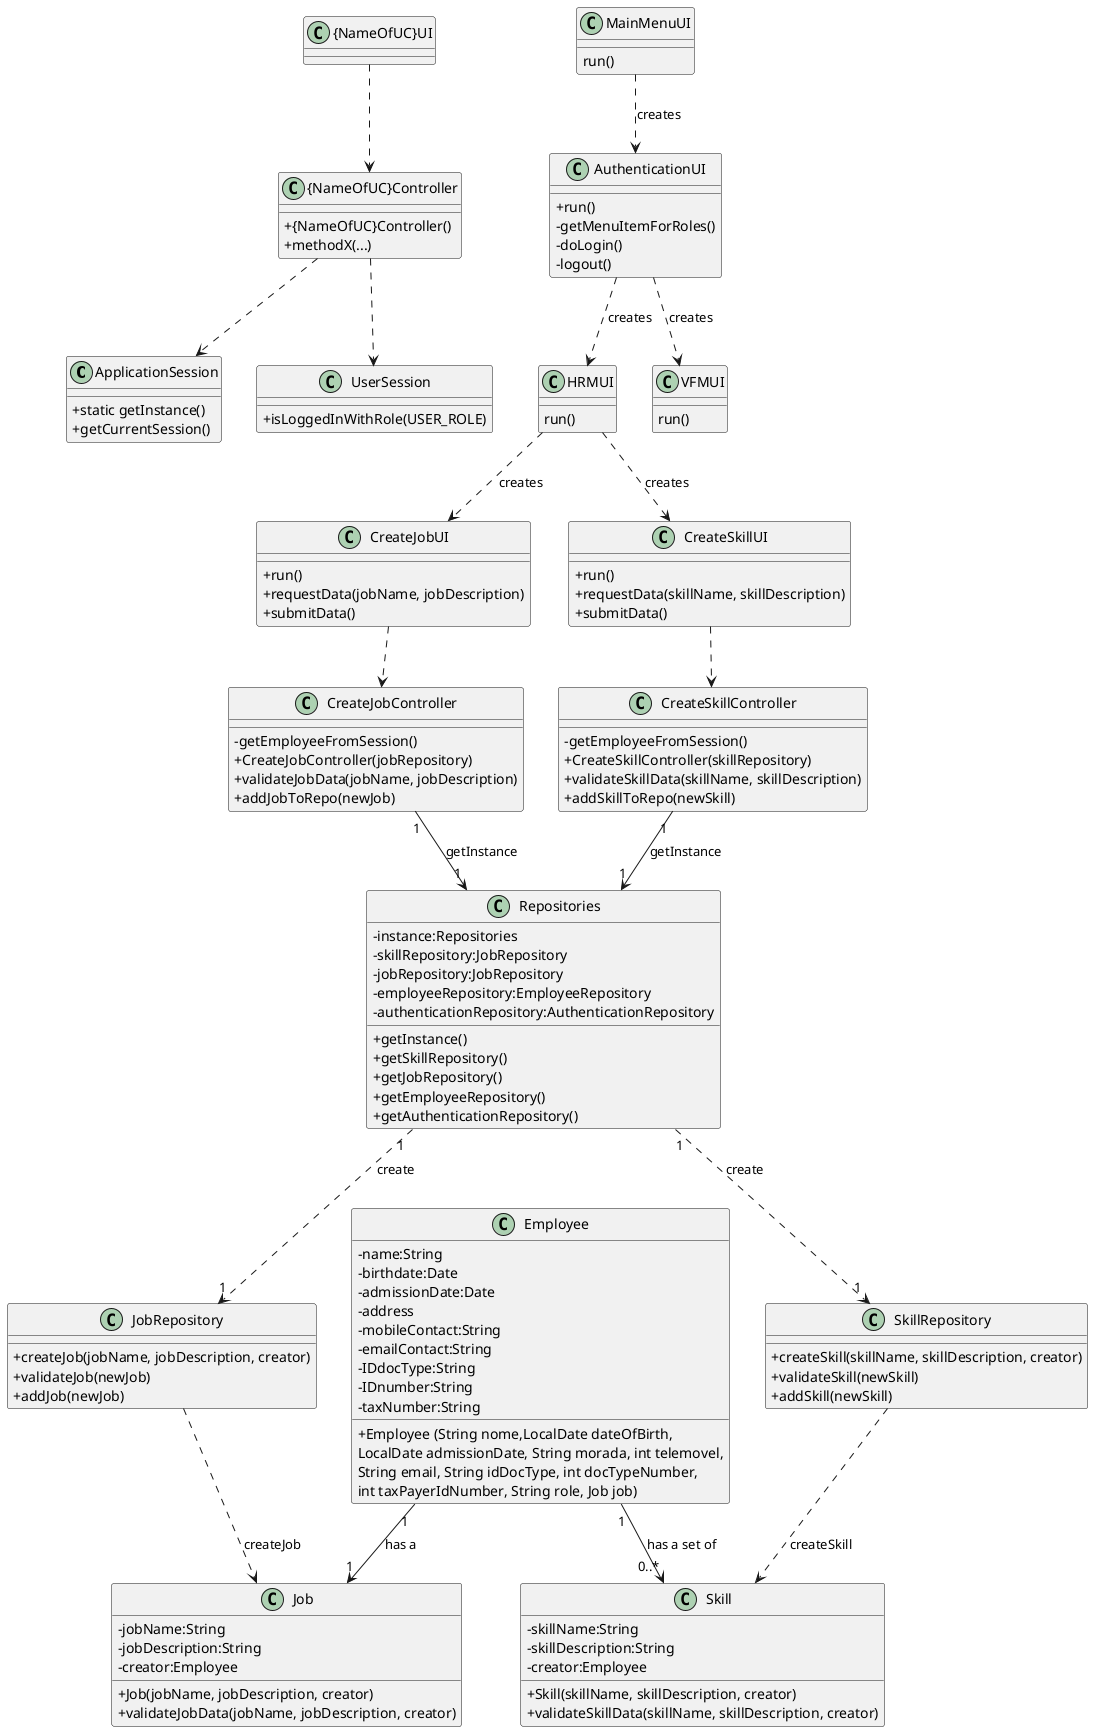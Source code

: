 @startuml
skinparam classAttributeIconSize 0
skinparam linetype polyline


class ApplicationSession
{
  +static getInstance()
  +getCurrentSession()
}

class UserSession
{
  +isLoggedInWithRole(USER_ROLE)
}

class "{NameOfUC}Controller" {
    + {NameOfUC}Controller()
    + methodX(...)
}

class "{NameOfUC}UI" {
}


class MainMenuUI{
    run()
}

class AuthenticationUI{
    +run()
    -getMenuItemForRoles()
    -doLogin()
    -logout()
}

class HRMUI{
    run()
}

class VFMUI{
    run()
}

class CreateJobController {
    -getEmployeeFromSession()
    + CreateJobController(jobRepository)
    + validateJobData(jobName, jobDescription)
    + addJobToRepo(newJob)


}


class CreateJobUI {
    +run()
    +requestData(jobName, jobDescription)
    +submitData()
}



class Employee{
    -name:String
    -birthdate:Date
    -admissionDate:Date
    -address
    -mobileContact:String
    -emailContact:String
    -IDdocType:String
    -IDnumber:String
    -taxNumber:String

    +Employee (String nome,LocalDate dateOfBirth,\nLocalDate admissionDate, String morada, int telemovel,\nString email, String idDocType, int docTypeNumber,\nint taxPayerIdNumber, String role, Job job)
}

class Repositories{
    - instance:Repositories
    - skillRepository:JobRepository
    - jobRepository:JobRepository
    - employeeRepository:EmployeeRepository
    - authenticationRepository:AuthenticationRepository


    + getInstance()
    + getSkillRepository()
    + getJobRepository()
    + getEmployeeRepository()
    + getAuthenticationRepository()
}

class JobRepository{
    + createJob(jobName, jobDescription, creator)
    + validateJob(newJob)
    + addJob(newJob)
}

class Job {
    -jobName:String
    -jobDescription:String
    -creator:Employee

    +Job(jobName, jobDescription, creator)
    +validateJobData(jobName, jobDescription, creator)
}


class CreateSkillController {
    - getEmployeeFromSession()
    + CreateSkillController(skillRepository)
    + validateSkillData(skillName, skillDescription)
    + addSkillToRepo(newSkill)

}


class CreateSkillUI {
    +run()
    +requestData(skillName, skillDescription)
    +submitData()
}



class SkillRepository{
    + createSkill(skillName, skillDescription, creator)
    + validateSkill(newSkill)
    + addSkill(newSkill)
}

class Skill {
    -skillName:String
    -skillDescription:String
    -creator:Employee

    +Skill(skillName, skillDescription, creator)
    +validateSkillData(skillName, skillDescription, creator)
}


MainMenuUI ..> AuthenticationUI: creates

AuthenticationUI ..> HRMUI : creates
AuthenticationUI ..> VFMUI : creates

HRMUI ..> CreateSkillUI : creates
HRMUI ..> CreateJobUI : creates

CreateJobUI ..> CreateJobController

CreateJobController "1" --> "1" Repositories : getInstance
Repositories "1" ..> "1" JobRepository : create
JobRepository ..> Job : createJob
Employee "1" --> "1" Job : has a


CreateSkillUI ..> CreateSkillController

CreateSkillController "1" --> "1" Repositories : getInstance
Repositories "1" ..> "1" SkillRepository : create
SkillRepository ..> Skill : createSkill
Employee "1" --> "0..*" Skill : has a set of


"{NameOfUC}UI" ..> "{NameOfUC}Controller"
"{NameOfUC}Controller" ..> ApplicationSession
"{NameOfUC}Controller" ..> UserSession

@enduml